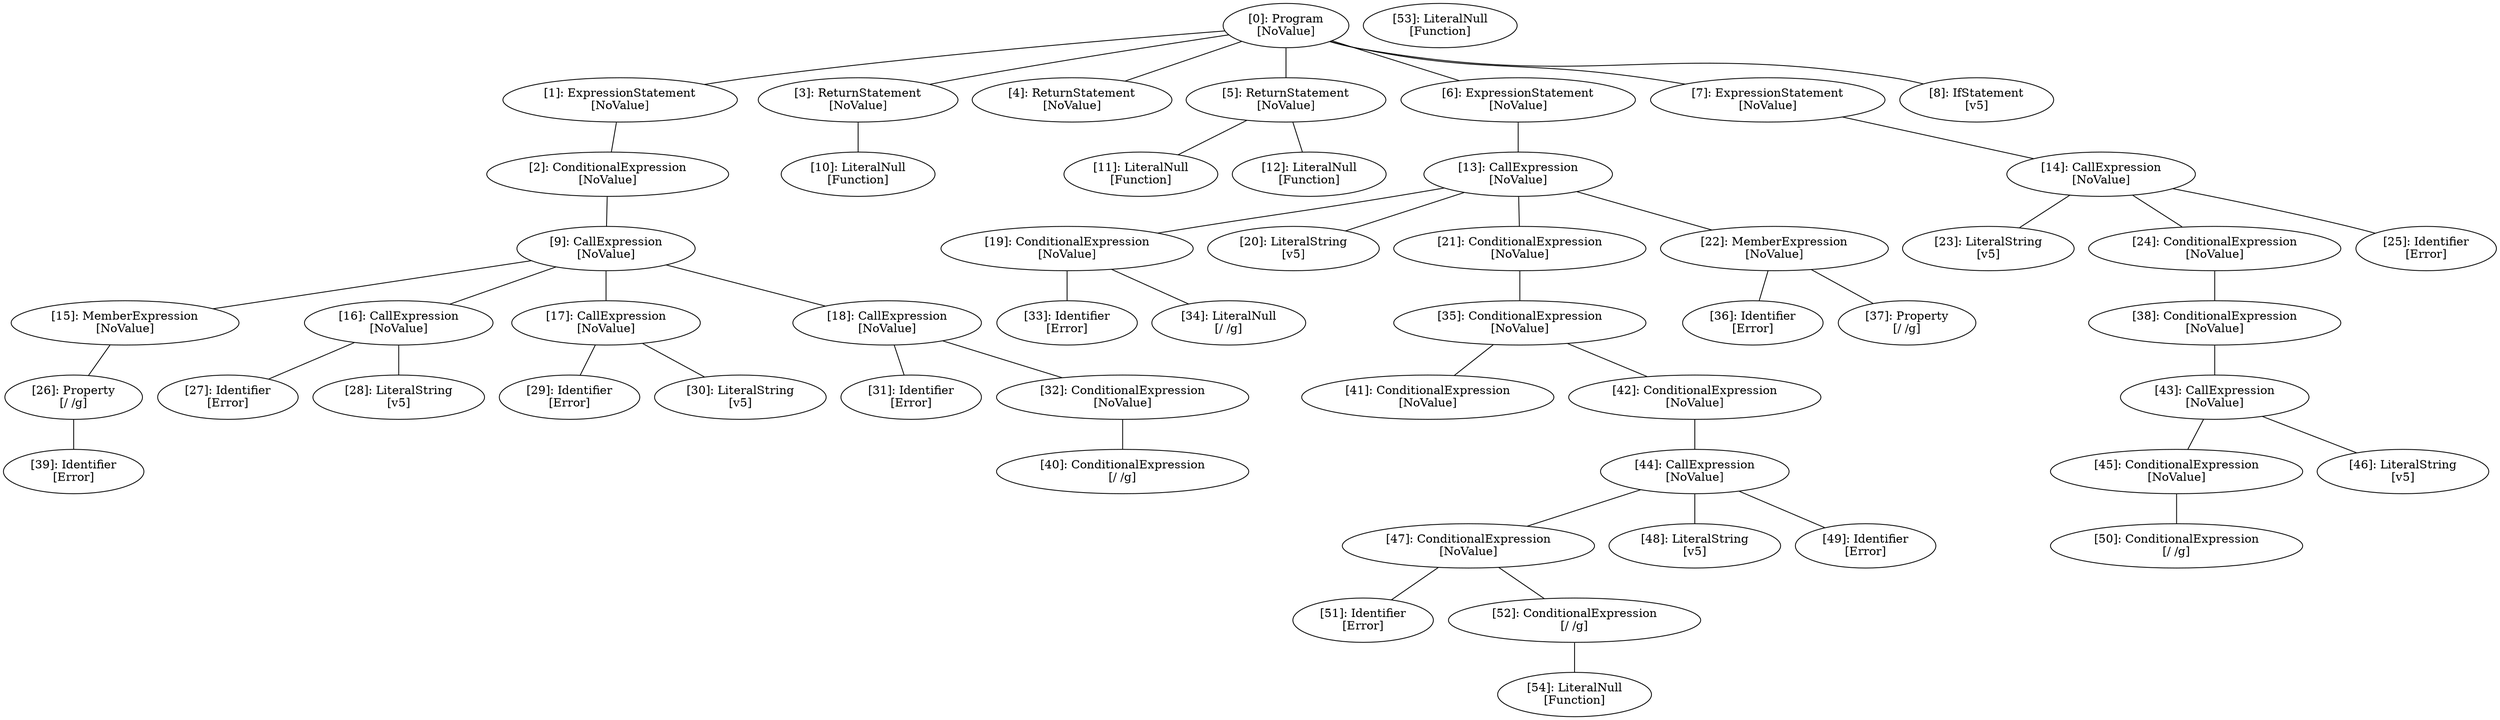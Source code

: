 // Result
graph {
	0 [label="[0]: Program
[NoValue]"]
	1 [label="[1]: ExpressionStatement
[NoValue]"]
	2 [label="[2]: ConditionalExpression
[NoValue]"]
	3 [label="[3]: ReturnStatement
[NoValue]"]
	4 [label="[4]: ReturnStatement
[NoValue]"]
	5 [label="[5]: ReturnStatement
[NoValue]"]
	6 [label="[6]: ExpressionStatement
[NoValue]"]
	7 [label="[7]: ExpressionStatement
[NoValue]"]
	8 [label="[8]: IfStatement
[v5]"]
	9 [label="[9]: CallExpression
[NoValue]"]
	10 [label="[10]: LiteralNull
[Function]"]
	11 [label="[11]: LiteralNull
[Function]"]
	12 [label="[12]: LiteralNull
[Function]"]
	13 [label="[13]: CallExpression
[NoValue]"]
	14 [label="[14]: CallExpression
[NoValue]"]
	15 [label="[15]: MemberExpression
[NoValue]"]
	16 [label="[16]: CallExpression
[NoValue]"]
	17 [label="[17]: CallExpression
[NoValue]"]
	18 [label="[18]: CallExpression
[NoValue]"]
	19 [label="[19]: ConditionalExpression
[NoValue]"]
	20 [label="[20]: LiteralString
[v5]"]
	21 [label="[21]: ConditionalExpression
[NoValue]"]
	22 [label="[22]: MemberExpression
[NoValue]"]
	23 [label="[23]: LiteralString
[v5]"]
	24 [label="[24]: ConditionalExpression
[NoValue]"]
	25 [label="[25]: Identifier
[Error]"]
	26 [label="[26]: Property
[/ /g]"]
	27 [label="[27]: Identifier
[Error]"]
	28 [label="[28]: LiteralString
[v5]"]
	29 [label="[29]: Identifier
[Error]"]
	30 [label="[30]: LiteralString
[v5]"]
	31 [label="[31]: Identifier
[Error]"]
	32 [label="[32]: ConditionalExpression
[NoValue]"]
	33 [label="[33]: Identifier
[Error]"]
	34 [label="[34]: LiteralNull
[/ /g]"]
	35 [label="[35]: ConditionalExpression
[NoValue]"]
	36 [label="[36]: Identifier
[Error]"]
	37 [label="[37]: Property
[/ /g]"]
	38 [label="[38]: ConditionalExpression
[NoValue]"]
	39 [label="[39]: Identifier
[Error]"]
	40 [label="[40]: ConditionalExpression
[/ /g]"]
	41 [label="[41]: ConditionalExpression
[NoValue]"]
	42 [label="[42]: ConditionalExpression
[NoValue]"]
	43 [label="[43]: CallExpression
[NoValue]"]
	44 [label="[44]: CallExpression
[NoValue]"]
	45 [label="[45]: ConditionalExpression
[NoValue]"]
	46 [label="[46]: LiteralString
[v5]"]
	47 [label="[47]: ConditionalExpression
[NoValue]"]
	48 [label="[48]: LiteralString
[v5]"]
	49 [label="[49]: Identifier
[Error]"]
	50 [label="[50]: ConditionalExpression
[/ /g]"]
	51 [label="[51]: Identifier
[Error]"]
	52 [label="[52]: ConditionalExpression
[/ /g]"]
	53 [label="[53]: LiteralNull
[Function]"]
	54 [label="[54]: LiteralNull
[Function]"]
	0 -- 1
	0 -- 3
	0 -- 4
	0 -- 5
	0 -- 6
	0 -- 7
	0 -- 8
	1 -- 2
	2 -- 9
	3 -- 10
	5 -- 11
	5 -- 12
	6 -- 13
	7 -- 14
	9 -- 15
	9 -- 16
	9 -- 17
	9 -- 18
	13 -- 19
	13 -- 20
	13 -- 21
	13 -- 22
	14 -- 23
	14 -- 24
	14 -- 25
	15 -- 26
	16 -- 27
	16 -- 28
	17 -- 29
	17 -- 30
	18 -- 31
	18 -- 32
	19 -- 33
	19 -- 34
	21 -- 35
	22 -- 36
	22 -- 37
	24 -- 38
	26 -- 39
	32 -- 40
	35 -- 41
	35 -- 42
	38 -- 43
	42 -- 44
	43 -- 45
	43 -- 46
	44 -- 47
	44 -- 48
	44 -- 49
	45 -- 50
	47 -- 51
	47 -- 52
	52 -- 54
}
